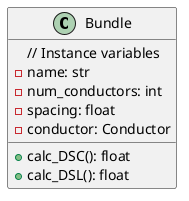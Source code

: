 @startuml Bundle
class Bundle {
    // Instance variables
    -name: str
    -num_conductors: int
    -spacing: float
    -conductor: Conductor
    +calc_DSC(): float
    +calc_DSL(): float
}
@enduml


@startuml Bus
class Bus {
    // Instance variables
    -name: str
    -base_kv: float
    -index: int
    +Vpu: float
    +V: float
    +angle: float
    +real_power: float
    +reactive_power: float
    +type: str

    // Methods
    +set_bus_v(v: float): void
    +set_angle(a: float): void
    +set_type(t: str): void
    +set_power(real: float, reactive: float): void
}
@enduml


@startuml Circuit
class Circuit {
    // Instance Variables
    - name: str
    + powerbase: float
    + buses: dict
    + conductors: dict
    + bundles: dict
    + geometries: dict
    + transmission_lines: dict
    + transformers: dict
    + loads: dict
    + generators: dict
    + count: int
    + slack_bus: str
    + slack_index: int
    + pq_indexes: list<int>
    + pv_indexes: list<int>
    + pq_and_pv_indexes: list<int>
    + bus_order: list<int>
    + Ybus: np.ndarray
    + x: pd.DataFrame
    + y: pd.DataFrame
    + voltages: np.ndarray
    + changed: bool

    // Methods
    + change_power_base(p: float): void
    + change_frequency(f: float): void
    + add_bus(name: str, voltage: float): void
    + add_load(name: str, bus: str, real: float, reactive: float): void
    + add_tline_from_geometry(name: str, bus1: str, bus2: str, bundle: str, geometry: str, length: float): void
    + add_tline_from_parameters(name: str, bus1: str, bus2: str, R: float, X: float, B: float): void
    + add_transformer(name: str, type: str, bus1: str, bus2: str, power_rating: float, impedance_percent: float, x_over_r_ratio: float, gnd_impedance=None): void
    + add_generator(name: str, bus: str, voltage: float, real_power: float, pos_imp: float = 0.0, neg_imp: float = 0.0, zero_imp: float = 0.0, gnd_imp: float = 0.0, var_limit: float = ∞): void
    + add_conductor(name: str, diam: float, GMR: float, resistance: float, ampacity: float): void
    + add_bundle(name: str, num_conductors: int, spacing: float, conductor: Conductor): void
    + add_geometry(name: str, x: list<float>, y: list<float>): void
    + get_conductor(name: str): Conductor
    + get_bus(name: str): Bus
    + get_bundle(name: str): Bundle
    + get_geometry(name: str): Geometry
    + calc_Ybus(): np.ndarray
    + print_Ybus(): void
    + change_slack(old: str, new: str): void
    + compute_power_injection(x: pd.DataFrame, pq_and_pv_indexes: list<int>, pv_indexes: list<int>, pq_indexes: list<int>): pd.DataFrame
    + do_newton_raph(var_limit: bool = false): void
    + do_fast_decoupled(var_limit: bool = false): void
    + do_dc_power_flow(): void
    + to_rectangular(): np.ndarray
    + update_voltages_and_angles(): void
    + update_generator_power(): void
    + print_data(dcpowerflow: bool = false): void
}
@enduml


@startuml Conductor
class Conductor {
    // Instance variables
    - name: str
    - diam: float
    - GMR: float
    - resistance: float
    - ampacity: float
    + radius: float
}
@enduml


@startuml Generator
class Generator {
    // Instance variables
    - name: str
    - bus: str
    - voltage: float
    - real_power: float
    - Zn: float
    - var_limit: float
    + reactive_power: float
    + X0: complex
    + X1: complex
    + X2: complex
    + Y0prim: complex

    // Methods
    + calc_X0(X0: float): complex
    + calc_X1(X1: float): complex
    + calc_X2(X2: float): complex
    + set_power(real: float, reactive: float): void
    + calc_Y0prim(): complex
}
@enduml


@startuml Geometry
class Geometry {
    // Instance variables
    -name: str
    -x: list[float]
    -y: list[float]
    +Deq: float

    // Methods
    +calc_Deq(): float
}
@enduml


@startuml Load
class Load {
    // Instance variables
    -name: str
    -bus: str
    -real_power: float
    -reactive_power: float
    +Smag: float
    +S: float
    +pf: float
    +angle: float
}
@enduml


@startuml Settings
class Settings {
    // Instance variables
    -freq: float
    -powerbase: float

    // Methods
    +set_freq(float): void
    +set_powerbase(float): void
}
@enduml


@startuml NewtonRaphson
class NewtonRaphson {
    // Instance variables
    - circuit: Circuit
    - var_limit: bool
    + buses: dict
    + pv_indexes: list<int>
    + pq_indexes: list<int>
    + pq_and_pv_indexes: list<int>
    + slack_index: int
    + Ymag: np.ndarray
    + theta: np.ndarray
    + tolerance: float
    + xfull: pd.DataFrame
    + J1: pd.DataFrame
    + J2: pd.DataFrame
    + J3: pd.DataFrame
    + J4: pd.DataFrame

    // Methods
    + set_tolerance(tol: float): void
    + x_setup(): tuple
    + flat_start_y(): pd.DataFrame
    + y_setup(): tuple
    + calc_indexes(): void
    + newton_raph(): pd.DataFrame, pd.DataFrame
    + calc_J1_off_diag(M: int): void
    + calc_J1_on_diag(M: int): void
    + calc_J2_off_diag(M: int): void
    + calc_J2_on_diag(M: int): void
    + calc_J3_off_diag(M: int): void
    + calc_J3_on_diag(M: int): void
    + calc_J4_off_diag(M: int): void
    + calc_J4_on_diag(M: int): void
    + calc_y(xfull: pd.DataFrame): pd.DataFrame
    + check_var_limit(yfull: pd.DataFrame): dict
    + update_indexes(exceeded_gens: dict): void
}
@enduml


@startuml FastDecoupled
class FastDecoupled {
    // Instance variables
    - circuit: Circuit
    - var_limit: bool
    + pv_indexes: list<int>
    + pq_indexes: list<int>
    + buses: dict
    + slack_index: int
    + B: pd.DataFrame
    + tolerance: float
    + xfull: pd.DataFrame
    + yfull: pd.DataFrame
    + J1: any
    + J4: any

    // Methods
    + set_tolerance(tol: float): void
    + flat_start_y(): pd.DataFrame
    + setup(): tuple
    + calc_indexes(): void
    + fast_decoupled(): pd.DataFrame, pd.DataFrame
    + calc_J1(V: DataFrame): void
    + calc_J4(V: DataFrame): void
    + calc_y(xfull: DataFrame): pd.DataFrame
    + check_var_limit(yfull: DataFrame): dict
    + update_indexes(exceeded_gens: dict): void
}
@enduml


@startuml DCPowerFlow
class DCPowerFlow {
    // Instance variables
    - circuit: Circuit
    + slack_index: int
    + Bfull: np.ndarray
    + Pfull: pd.DataFrame
    + xfull: pd.DataFrame
    + yfull: pd.DataFrame

    // Methods
    + x_setup(): pd.DataFrame
    + y_setup(): pd.DataFrame
    + calc_B(): np.ndarray
    + calc_P(): pd.DataFrame
    + dc_power_flow(): pd.DataFrame, pd.DataFrame
}
@enduml


@startuml Transformer
class Transformer {
    // Instance variables
    - name : str
    - type : str
    - bus1 : Bus
    - bus2 : Bus
    - power_rating : float
    - impedance_percent : float
    - x_over_r_ratio : float
    - Znpu : complex
    + Zpu : complex
    + Ypu : complex
    + Y0pu : complex
    + yprim : DataFrame
    + yprim0 : DataFrame

    // Methods
    + calc_impedance() : complex
    + calc_yprim() : DataFrame
    + calc_yprim0() : DataFrame
}
@enduml


@startuml ThreePhaseFault
class ThreePhaseFault {
    // Instance variables
    - circuit: Circuit
    - faultbus: int
    + faultYbus: np.ndarray
    + faultZbus: np.ndarray
    + Ifn: float
    + Ipn: float
    + fault_voltages: np.ndarray

    // Methods
    + calc_faultYbus(): np.ndarray
    + calc_fault_values(): void
    + print_current(): void
    + print_voltages(): void
}
@enduml


@startuml ThreePhaseFaultParameters
class ThreePhaseFaultParameters {
    // Instance variablles
    - symfault: ThreePhaseFault
    - fault_bus_index: int

    // Methods
    + ThreePhase_fault_values(): pd.DataFrame, float
}
@enduml


@startuml TransmissionLine
class TransmissionLine {
  // Instance variables
  - name : str
  - bus1 : Bus
  - bus2 : Bus
  - bundle : Bundle
  - geometry : Geometry
  - length : float
  - flag : bool
  + freq : float
  + powerbase : float
  + Zbase : float
  + R : float
  + X : float
  + Zseries : complex
  + Z0series : complex
  + Yseries : complex
  + Y0series : complex
  + Yshunt : complex
  + yprim : DataFrame
  + yprim0 : DataFrame

  // Methods
  + from_parameters(name: str, bus1: Bus, bus2: Bus, R: float, X: float,
  B: float) : TransmissionLine
  + calc_R() : float
  + calc_X() : float
  + calc_B() : float
  + calc_yprim() : DataFrame
  + calc_yprim0() : DataFrame
}
@enduml


@startuml UnsymmetricalFaults
class UnsymmetricalFaults {
    // Instance variables
    - circuit: Circuit
    - faultbus: int
    + voltages: np.ndarray
    + Y0bus: np.ndarray
    + Z0bus: np.ndarray
    + Ypbus: np.ndarray
    + Zpbus: np.ndarray
    + Ynbus: np.ndarray
    + Znbus: np.ndarray
    + Ifn: float
    + Ipn: float
    + fault_voltages: np.ndarray

    // Methods
    + calc_zero(): np.ndarray
    + calc_positive(): np.ndarray
    + calc_negative(): np.ndarray
    + SLG_fault_values(): void
    + LL_fault_values(): void
    + DLG_fault_values(): void
}
@enduml


@startuml UnsymmetricalFaultParameters
class UnsymmetricalFaultParameters {
    // Instance varibales
    - unsymfault: UnsymmetricalFaults
    - faultbus: int
    - Zf: float
    + Z0: np.ndarray
    + Z1: np.ndarray
    + Z2: np.ndarray
    + a: complex
    + A: np.ndarray
    + Ainv: np.ndarray

    // Methods
    + SLG_fault_values(): np.ndarray, float, np.ndarray
    + LL_fault_values(): np.ndarray, float, np.ndarray
    + DLG_fault_values(): np.ndarray, float, np.ndarray
}
@enduml
